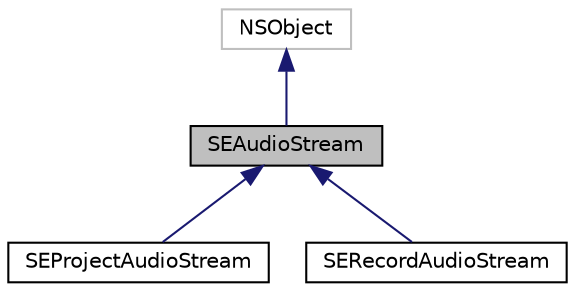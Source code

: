 digraph "SEAudioStream"
{
  edge [fontname="Helvetica",fontsize="10",labelfontname="Helvetica",labelfontsize="10"];
  node [fontname="Helvetica",fontsize="10",shape=record];
  Node1 [label="SEAudioStream",height=0.2,width=0.4,color="black", fillcolor="grey75", style="filled" fontcolor="black"];
  Node2 -> Node1 [dir="back",color="midnightblue",fontsize="10",style="solid"];
  Node2 [label="NSObject",height=0.2,width=0.4,color="grey75", fillcolor="white", style="filled"];
  Node1 -> Node3 [dir="back",color="midnightblue",fontsize="10",style="solid"];
  Node3 [label="SEProjectAudioStream",height=0.2,width=0.4,color="black", fillcolor="white", style="filled",URL="$interface_s_e_project_audio_stream.html"];
  Node1 -> Node4 [dir="back",color="midnightblue",fontsize="10",style="solid"];
  Node4 [label="SERecordAudioStream",height=0.2,width=0.4,color="black", fillcolor="white", style="filled",URL="$interface_s_e_record_audio_stream.html"];
}
